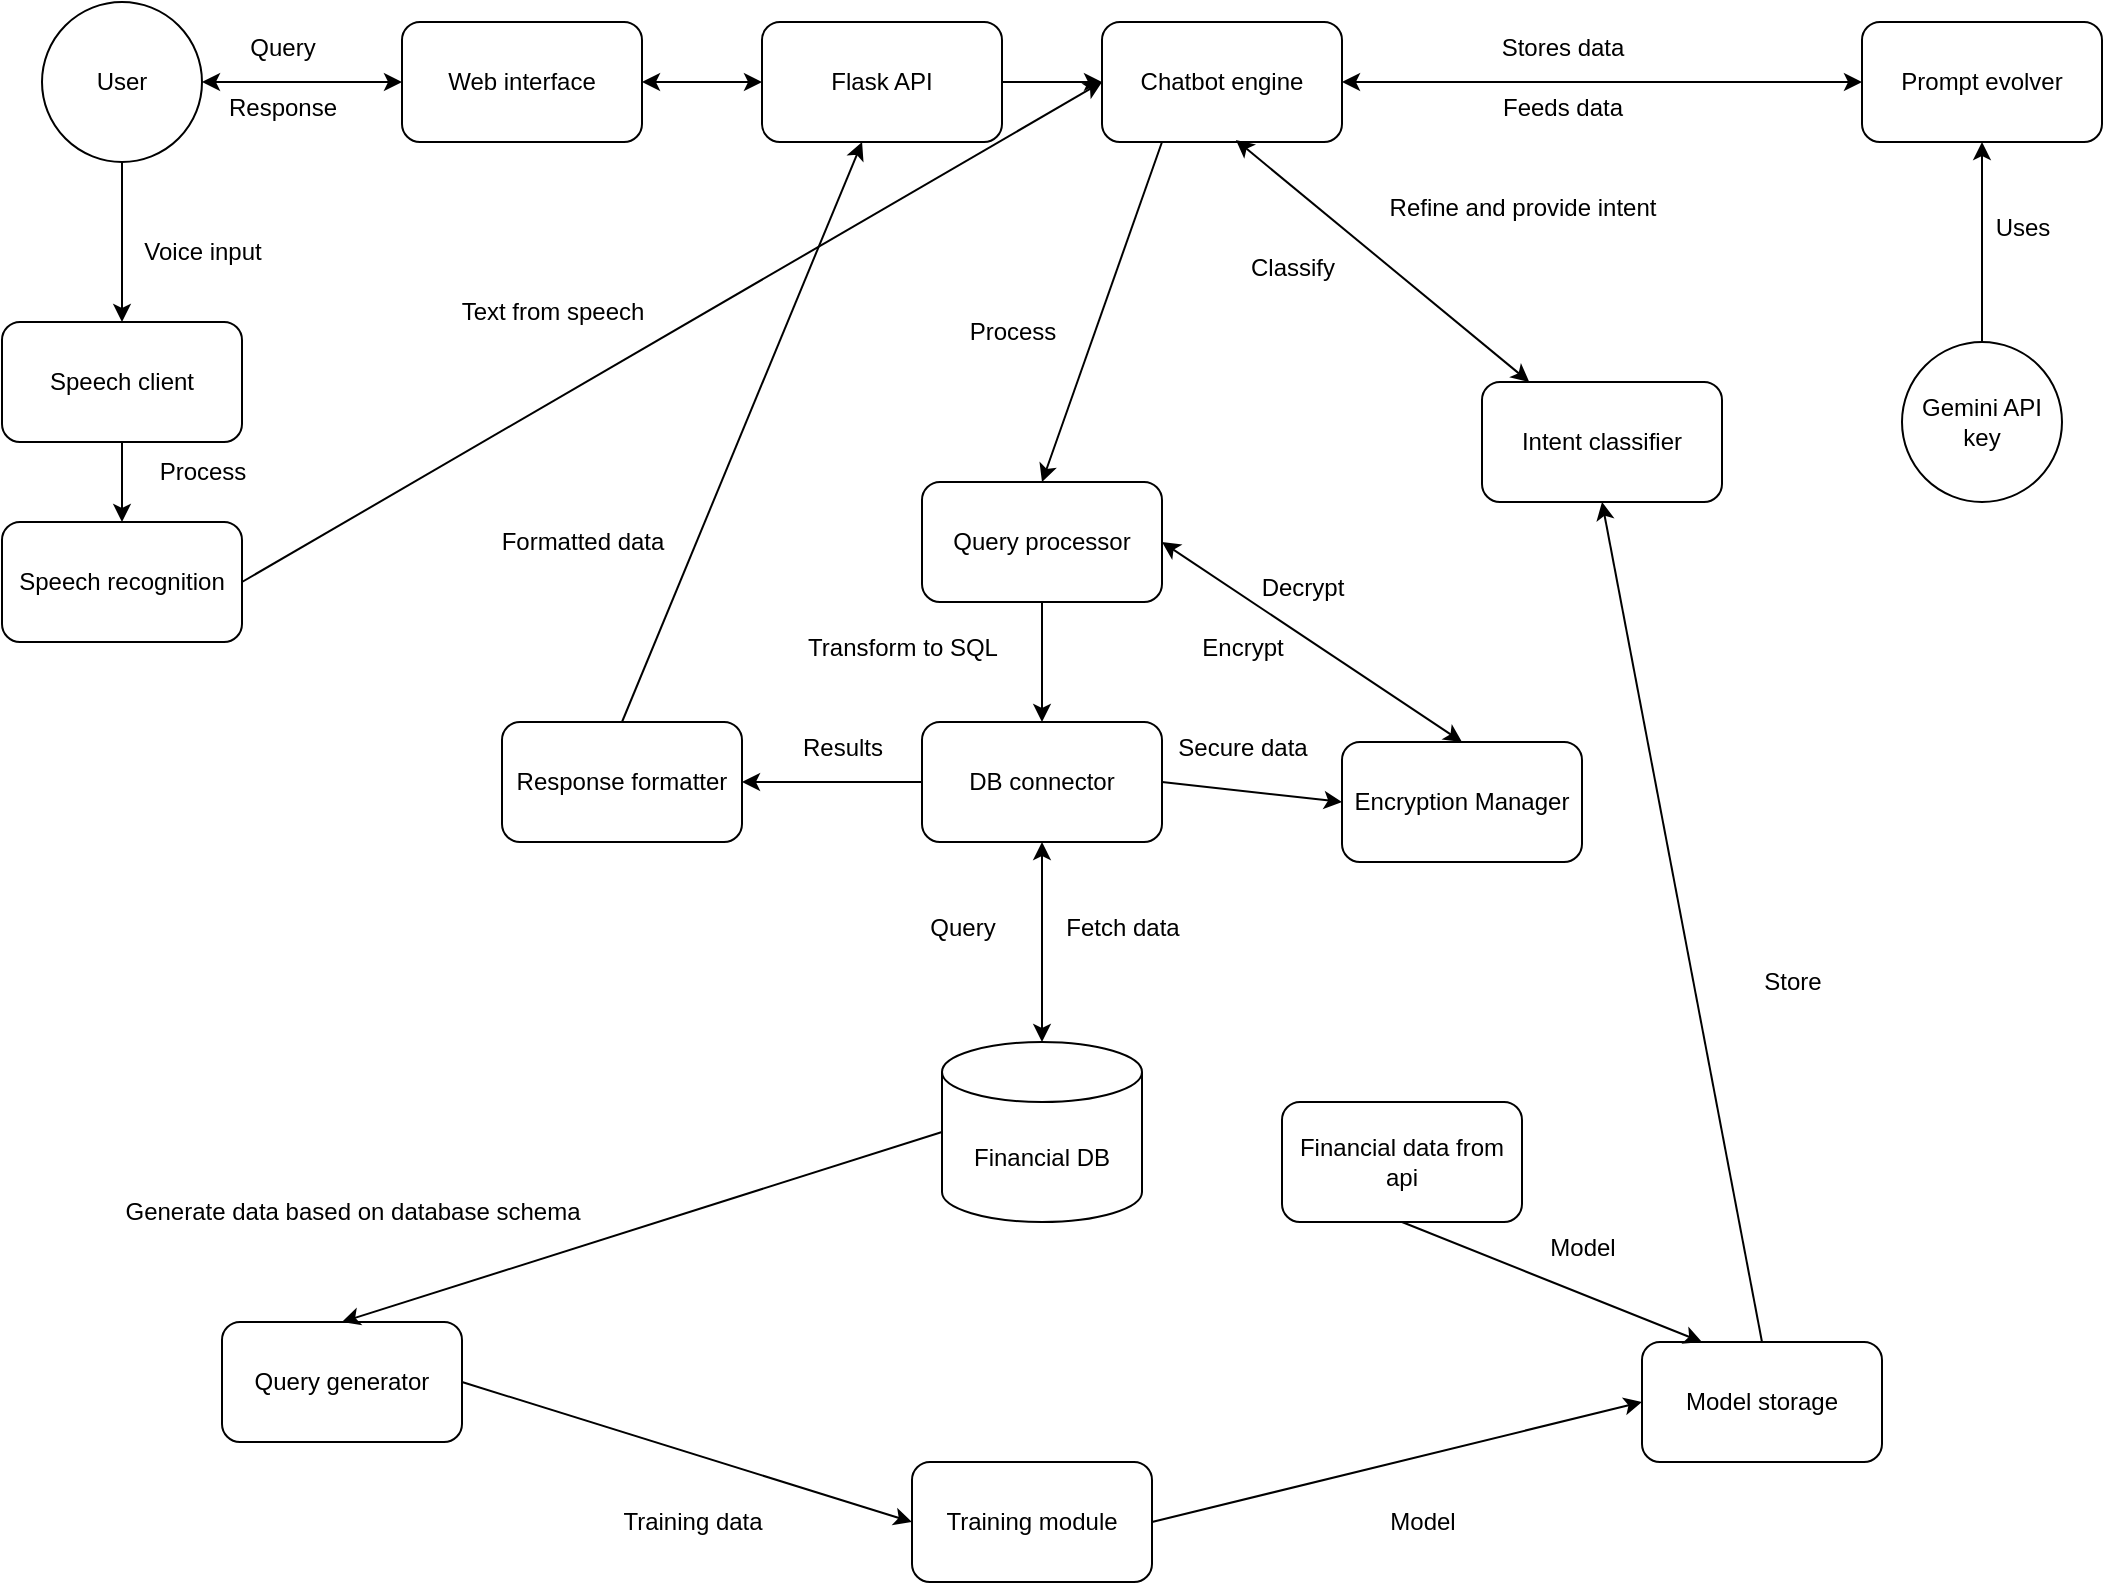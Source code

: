 <mxfile version="27.1.1">
  <diagram id="C5RBs43oDa-KdzZeNtuy" name="Page-1">
    <mxGraphModel dx="1427" dy="859" grid="1" gridSize="10" guides="1" tooltips="1" connect="1" arrows="1" fold="1" page="1" pageScale="1" pageWidth="827" pageHeight="1169" math="0" shadow="0">
      <root>
        <mxCell id="WIyWlLk6GJQsqaUBKTNV-0" />
        <mxCell id="WIyWlLk6GJQsqaUBKTNV-1" parent="WIyWlLk6GJQsqaUBKTNV-0" />
        <mxCell id="NXBp4iRCy4iQqrAf7jyp-0" value="User" style="ellipse;whiteSpace=wrap;html=1;aspect=fixed;" parent="WIyWlLk6GJQsqaUBKTNV-1" vertex="1">
          <mxGeometry x="80" y="80" width="80" height="80" as="geometry" />
        </mxCell>
        <mxCell id="NXBp4iRCy4iQqrAf7jyp-3" value="Web interface" style="rounded=1;whiteSpace=wrap;html=1;" parent="WIyWlLk6GJQsqaUBKTNV-1" vertex="1">
          <mxGeometry x="260" y="90" width="120" height="60" as="geometry" />
        </mxCell>
        <mxCell id="NXBp4iRCy4iQqrAf7jyp-4" value="" style="endArrow=classic;startArrow=classic;html=1;rounded=0;entryX=0;entryY=0.5;entryDx=0;entryDy=0;exitX=1;exitY=0.5;exitDx=0;exitDy=0;" parent="WIyWlLk6GJQsqaUBKTNV-1" source="NXBp4iRCy4iQqrAf7jyp-0" target="NXBp4iRCy4iQqrAf7jyp-3" edge="1">
          <mxGeometry width="50" height="50" relative="1" as="geometry">
            <mxPoint x="390" y="400" as="sourcePoint" />
            <mxPoint x="440" y="350" as="targetPoint" />
          </mxGeometry>
        </mxCell>
        <mxCell id="NXBp4iRCy4iQqrAf7jyp-5" value="Query" style="text;html=1;align=center;verticalAlign=middle;resizable=0;points=[];autosize=1;strokeColor=none;fillColor=none;" parent="WIyWlLk6GJQsqaUBKTNV-1" vertex="1">
          <mxGeometry x="170" y="88" width="60" height="30" as="geometry" />
        </mxCell>
        <mxCell id="NXBp4iRCy4iQqrAf7jyp-6" value="Response" style="text;html=1;align=center;verticalAlign=middle;resizable=0;points=[];autosize=1;strokeColor=none;fillColor=none;" parent="WIyWlLk6GJQsqaUBKTNV-1" vertex="1">
          <mxGeometry x="160" y="118" width="80" height="30" as="geometry" />
        </mxCell>
        <mxCell id="NXBp4iRCy4iQqrAf7jyp-7" value="Speech client" style="rounded=1;whiteSpace=wrap;html=1;" parent="WIyWlLk6GJQsqaUBKTNV-1" vertex="1">
          <mxGeometry x="60" y="240" width="120" height="60" as="geometry" />
        </mxCell>
        <mxCell id="NXBp4iRCy4iQqrAf7jyp-8" value="" style="endArrow=classic;html=1;rounded=0;entryX=0.5;entryY=0;entryDx=0;entryDy=0;exitX=0.5;exitY=1;exitDx=0;exitDy=0;" parent="WIyWlLk6GJQsqaUBKTNV-1" source="NXBp4iRCy4iQqrAf7jyp-0" target="NXBp4iRCy4iQqrAf7jyp-7" edge="1">
          <mxGeometry width="50" height="50" relative="1" as="geometry">
            <mxPoint x="390" y="400" as="sourcePoint" />
            <mxPoint x="440" y="350" as="targetPoint" />
          </mxGeometry>
        </mxCell>
        <mxCell id="NXBp4iRCy4iQqrAf7jyp-9" value="Voice input" style="text;html=1;align=center;verticalAlign=middle;resizable=0;points=[];autosize=1;strokeColor=none;fillColor=none;" parent="WIyWlLk6GJQsqaUBKTNV-1" vertex="1">
          <mxGeometry x="120" y="190" width="80" height="30" as="geometry" />
        </mxCell>
        <mxCell id="NXBp4iRCy4iQqrAf7jyp-10" value="Speech recognition" style="rounded=1;whiteSpace=wrap;html=1;" parent="WIyWlLk6GJQsqaUBKTNV-1" vertex="1">
          <mxGeometry x="60" y="340" width="120" height="60" as="geometry" />
        </mxCell>
        <mxCell id="NXBp4iRCy4iQqrAf7jyp-11" value="" style="endArrow=classic;html=1;rounded=0;exitX=0.5;exitY=1;exitDx=0;exitDy=0;entryX=0.5;entryY=0;entryDx=0;entryDy=0;" parent="WIyWlLk6GJQsqaUBKTNV-1" source="NXBp4iRCy4iQqrAf7jyp-7" target="NXBp4iRCy4iQqrAf7jyp-10" edge="1">
          <mxGeometry width="50" height="50" relative="1" as="geometry">
            <mxPoint x="390" y="400" as="sourcePoint" />
            <mxPoint x="440" y="350" as="targetPoint" />
          </mxGeometry>
        </mxCell>
        <mxCell id="NXBp4iRCy4iQqrAf7jyp-13" value="Process" style="text;html=1;align=center;verticalAlign=middle;resizable=0;points=[];autosize=1;strokeColor=none;fillColor=none;" parent="WIyWlLk6GJQsqaUBKTNV-1" vertex="1">
          <mxGeometry x="125" y="300" width="70" height="30" as="geometry" />
        </mxCell>
        <mxCell id="NXBp4iRCy4iQqrAf7jyp-14" value="Flask API" style="rounded=1;whiteSpace=wrap;html=1;" parent="WIyWlLk6GJQsqaUBKTNV-1" vertex="1">
          <mxGeometry x="440" y="90" width="120" height="60" as="geometry" />
        </mxCell>
        <mxCell id="NXBp4iRCy4iQqrAf7jyp-15" value="" style="endArrow=classic;startArrow=classic;html=1;rounded=0;entryX=0;entryY=0.5;entryDx=0;entryDy=0;exitX=1;exitY=0.5;exitDx=0;exitDy=0;" parent="WIyWlLk6GJQsqaUBKTNV-1" source="NXBp4iRCy4iQqrAf7jyp-3" target="NXBp4iRCy4iQqrAf7jyp-14" edge="1">
          <mxGeometry width="50" height="50" relative="1" as="geometry">
            <mxPoint x="390" y="400" as="sourcePoint" />
            <mxPoint x="440" y="350" as="targetPoint" />
          </mxGeometry>
        </mxCell>
        <mxCell id="NXBp4iRCy4iQqrAf7jyp-16" value="Chatbot engine" style="rounded=1;whiteSpace=wrap;html=1;" parent="WIyWlLk6GJQsqaUBKTNV-1" vertex="1">
          <mxGeometry x="610" y="90" width="120" height="60" as="geometry" />
        </mxCell>
        <mxCell id="NXBp4iRCy4iQqrAf7jyp-17" value="" style="endArrow=classic;html=1;rounded=0;entryX=0;entryY=0.5;entryDx=0;entryDy=0;exitX=1;exitY=0.5;exitDx=0;exitDy=0;" parent="WIyWlLk6GJQsqaUBKTNV-1" source="NXBp4iRCy4iQqrAf7jyp-14" target="NXBp4iRCy4iQqrAf7jyp-16" edge="1">
          <mxGeometry width="50" height="50" relative="1" as="geometry">
            <mxPoint x="390" y="400" as="sourcePoint" />
            <mxPoint x="440" y="350" as="targetPoint" />
          </mxGeometry>
        </mxCell>
        <mxCell id="NXBp4iRCy4iQqrAf7jyp-18" value="" style="endArrow=classic;html=1;rounded=0;entryX=0;entryY=0.5;entryDx=0;entryDy=0;exitX=1;exitY=0.5;exitDx=0;exitDy=0;" parent="WIyWlLk6GJQsqaUBKTNV-1" source="NXBp4iRCy4iQqrAf7jyp-10" target="NXBp4iRCy4iQqrAf7jyp-16" edge="1">
          <mxGeometry width="50" height="50" relative="1" as="geometry">
            <mxPoint x="390" y="400" as="sourcePoint" />
            <mxPoint x="440" y="350" as="targetPoint" />
          </mxGeometry>
        </mxCell>
        <mxCell id="NXBp4iRCy4iQqrAf7jyp-19" value="Intent classifier" style="rounded=1;whiteSpace=wrap;html=1;" parent="WIyWlLk6GJQsqaUBKTNV-1" vertex="1">
          <mxGeometry x="800" y="270" width="120" height="60" as="geometry" />
        </mxCell>
        <mxCell id="NXBp4iRCy4iQqrAf7jyp-22" value="" style="endArrow=classic;startArrow=classic;html=1;rounded=0;entryX=0.558;entryY=0.983;entryDx=0;entryDy=0;entryPerimeter=0;" parent="WIyWlLk6GJQsqaUBKTNV-1" source="NXBp4iRCy4iQqrAf7jyp-19" target="NXBp4iRCy4iQqrAf7jyp-16" edge="1">
          <mxGeometry width="50" height="50" relative="1" as="geometry">
            <mxPoint x="390" y="400" as="sourcePoint" />
            <mxPoint x="440" y="350" as="targetPoint" />
          </mxGeometry>
        </mxCell>
        <mxCell id="NXBp4iRCy4iQqrAf7jyp-23" value="Classify" style="text;html=1;align=center;verticalAlign=middle;resizable=0;points=[];autosize=1;strokeColor=none;fillColor=none;" parent="WIyWlLk6GJQsqaUBKTNV-1" vertex="1">
          <mxGeometry x="670" y="198" width="70" height="30" as="geometry" />
        </mxCell>
        <mxCell id="NXBp4iRCy4iQqrAf7jyp-25" value="Refine and provide intent" style="text;html=1;align=center;verticalAlign=middle;resizable=0;points=[];autosize=1;strokeColor=none;fillColor=none;" parent="WIyWlLk6GJQsqaUBKTNV-1" vertex="1">
          <mxGeometry x="740" y="168" width="160" height="30" as="geometry" />
        </mxCell>
        <mxCell id="NXBp4iRCy4iQqrAf7jyp-26" value="Query processor" style="rounded=1;whiteSpace=wrap;html=1;" parent="WIyWlLk6GJQsqaUBKTNV-1" vertex="1">
          <mxGeometry x="520" y="320" width="120" height="60" as="geometry" />
        </mxCell>
        <mxCell id="NXBp4iRCy4iQqrAf7jyp-27" value="" style="endArrow=classic;html=1;rounded=0;entryX=0.5;entryY=0;entryDx=0;entryDy=0;exitX=0.25;exitY=1;exitDx=0;exitDy=0;" parent="WIyWlLk6GJQsqaUBKTNV-1" source="NXBp4iRCy4iQqrAf7jyp-16" target="NXBp4iRCy4iQqrAf7jyp-26" edge="1">
          <mxGeometry width="50" height="50" relative="1" as="geometry">
            <mxPoint x="390" y="400" as="sourcePoint" />
            <mxPoint x="440" y="350" as="targetPoint" />
          </mxGeometry>
        </mxCell>
        <mxCell id="NXBp4iRCy4iQqrAf7jyp-28" value="Process" style="text;html=1;align=center;verticalAlign=middle;resizable=0;points=[];autosize=1;strokeColor=none;fillColor=none;" parent="WIyWlLk6GJQsqaUBKTNV-1" vertex="1">
          <mxGeometry x="530" y="230" width="70" height="30" as="geometry" />
        </mxCell>
        <mxCell id="NXBp4iRCy4iQqrAf7jyp-29" value="DB connector" style="rounded=1;whiteSpace=wrap;html=1;" parent="WIyWlLk6GJQsqaUBKTNV-1" vertex="1">
          <mxGeometry x="520" y="440" width="120" height="60" as="geometry" />
        </mxCell>
        <mxCell id="NXBp4iRCy4iQqrAf7jyp-30" value="" style="endArrow=classic;html=1;rounded=0;entryX=0.5;entryY=0;entryDx=0;entryDy=0;exitX=0.5;exitY=1;exitDx=0;exitDy=0;" parent="WIyWlLk6GJQsqaUBKTNV-1" source="NXBp4iRCy4iQqrAf7jyp-26" target="NXBp4iRCy4iQqrAf7jyp-29" edge="1">
          <mxGeometry width="50" height="50" relative="1" as="geometry">
            <mxPoint x="390" y="400" as="sourcePoint" />
            <mxPoint x="440" y="350" as="targetPoint" />
          </mxGeometry>
        </mxCell>
        <mxCell id="NXBp4iRCy4iQqrAf7jyp-31" value="Encryption Manager" style="rounded=1;whiteSpace=wrap;html=1;" parent="WIyWlLk6GJQsqaUBKTNV-1" vertex="1">
          <mxGeometry x="730" y="450" width="120" height="60" as="geometry" />
        </mxCell>
        <mxCell id="NXBp4iRCy4iQqrAf7jyp-33" value="Transform to SQL" style="text;html=1;align=center;verticalAlign=middle;resizable=0;points=[];autosize=1;strokeColor=none;fillColor=none;" parent="WIyWlLk6GJQsqaUBKTNV-1" vertex="1">
          <mxGeometry x="450" y="388" width="120" height="30" as="geometry" />
        </mxCell>
        <mxCell id="NXBp4iRCy4iQqrAf7jyp-34" value="Encrypt" style="text;html=1;align=center;verticalAlign=middle;resizable=0;points=[];autosize=1;strokeColor=none;fillColor=none;" parent="WIyWlLk6GJQsqaUBKTNV-1" vertex="1">
          <mxGeometry x="650" y="388" width="60" height="30" as="geometry" />
        </mxCell>
        <mxCell id="NXBp4iRCy4iQqrAf7jyp-35" value="" style="endArrow=classic;html=1;rounded=0;entryX=0;entryY=0.5;entryDx=0;entryDy=0;exitX=1;exitY=0.5;exitDx=0;exitDy=0;" parent="WIyWlLk6GJQsqaUBKTNV-1" source="NXBp4iRCy4iQqrAf7jyp-29" target="NXBp4iRCy4iQqrAf7jyp-31" edge="1">
          <mxGeometry width="50" height="50" relative="1" as="geometry">
            <mxPoint x="390" y="400" as="sourcePoint" />
            <mxPoint x="440" y="350" as="targetPoint" />
          </mxGeometry>
        </mxCell>
        <mxCell id="NXBp4iRCy4iQqrAf7jyp-36" value="Secure data" style="text;html=1;align=center;verticalAlign=middle;resizable=0;points=[];autosize=1;strokeColor=none;fillColor=none;" parent="WIyWlLk6GJQsqaUBKTNV-1" vertex="1">
          <mxGeometry x="635" y="438" width="90" height="30" as="geometry" />
        </mxCell>
        <mxCell id="NXBp4iRCy4iQqrAf7jyp-37" value="Financial DB" style="shape=cylinder3;whiteSpace=wrap;html=1;boundedLbl=1;backgroundOutline=1;size=15;" parent="WIyWlLk6GJQsqaUBKTNV-1" vertex="1">
          <mxGeometry x="530" y="600" width="100" height="90" as="geometry" />
        </mxCell>
        <mxCell id="NXBp4iRCy4iQqrAf7jyp-39" value="Query" style="text;html=1;align=center;verticalAlign=middle;resizable=0;points=[];autosize=1;strokeColor=none;fillColor=none;" parent="WIyWlLk6GJQsqaUBKTNV-1" vertex="1">
          <mxGeometry x="510" y="528" width="60" height="30" as="geometry" />
        </mxCell>
        <mxCell id="NXBp4iRCy4iQqrAf7jyp-40" value="Response formatter" style="rounded=1;whiteSpace=wrap;html=1;" parent="WIyWlLk6GJQsqaUBKTNV-1" vertex="1">
          <mxGeometry x="310" y="440" width="120" height="60" as="geometry" />
        </mxCell>
        <mxCell id="NXBp4iRCy4iQqrAf7jyp-41" value="" style="endArrow=classic;html=1;rounded=0;entryX=1;entryY=0.5;entryDx=0;entryDy=0;exitX=0;exitY=0.5;exitDx=0;exitDy=0;" parent="WIyWlLk6GJQsqaUBKTNV-1" source="NXBp4iRCy4iQqrAf7jyp-29" target="NXBp4iRCy4iQqrAf7jyp-40" edge="1">
          <mxGeometry width="50" height="50" relative="1" as="geometry">
            <mxPoint x="390" y="400" as="sourcePoint" />
            <mxPoint x="440" y="350" as="targetPoint" />
          </mxGeometry>
        </mxCell>
        <mxCell id="NXBp4iRCy4iQqrAf7jyp-42" value="Results" style="text;html=1;align=center;verticalAlign=middle;resizable=0;points=[];autosize=1;strokeColor=none;fillColor=none;" parent="WIyWlLk6GJQsqaUBKTNV-1" vertex="1">
          <mxGeometry x="450" y="438" width="60" height="30" as="geometry" />
        </mxCell>
        <mxCell id="NXBp4iRCy4iQqrAf7jyp-43" value="" style="endArrow=classic;startArrow=classic;html=1;rounded=0;entryX=0.5;entryY=0;entryDx=0;entryDy=0;entryPerimeter=0;exitX=0.5;exitY=1;exitDx=0;exitDy=0;" parent="WIyWlLk6GJQsqaUBKTNV-1" source="NXBp4iRCy4iQqrAf7jyp-29" target="NXBp4iRCy4iQqrAf7jyp-37" edge="1">
          <mxGeometry width="50" height="50" relative="1" as="geometry">
            <mxPoint x="390" y="400" as="sourcePoint" />
            <mxPoint x="440" y="350" as="targetPoint" />
          </mxGeometry>
        </mxCell>
        <mxCell id="NXBp4iRCy4iQqrAf7jyp-44" value="Fetch data" style="text;html=1;align=center;verticalAlign=middle;resizable=0;points=[];autosize=1;strokeColor=none;fillColor=none;" parent="WIyWlLk6GJQsqaUBKTNV-1" vertex="1">
          <mxGeometry x="580" y="528" width="80" height="30" as="geometry" />
        </mxCell>
        <mxCell id="NXBp4iRCy4iQqrAf7jyp-45" value="" style="endArrow=classic;html=1;rounded=0;entryX=0.417;entryY=1;entryDx=0;entryDy=0;entryPerimeter=0;exitX=0.5;exitY=0;exitDx=0;exitDy=0;" parent="WIyWlLk6GJQsqaUBKTNV-1" source="NXBp4iRCy4iQqrAf7jyp-40" target="NXBp4iRCy4iQqrAf7jyp-14" edge="1">
          <mxGeometry width="50" height="50" relative="1" as="geometry">
            <mxPoint x="390" y="400" as="sourcePoint" />
            <mxPoint x="440" y="350" as="targetPoint" />
          </mxGeometry>
        </mxCell>
        <mxCell id="NXBp4iRCy4iQqrAf7jyp-46" value="Formatted data" style="text;html=1;align=center;verticalAlign=middle;resizable=0;points=[];autosize=1;strokeColor=none;fillColor=none;" parent="WIyWlLk6GJQsqaUBKTNV-1" vertex="1">
          <mxGeometry x="300" y="335" width="100" height="30" as="geometry" />
        </mxCell>
        <mxCell id="NXBp4iRCy4iQqrAf7jyp-47" value="Text from speech" style="text;html=1;align=center;verticalAlign=middle;resizable=0;points=[];autosize=1;strokeColor=none;fillColor=none;" parent="WIyWlLk6GJQsqaUBKTNV-1" vertex="1">
          <mxGeometry x="280" y="220" width="110" height="30" as="geometry" />
        </mxCell>
        <mxCell id="NXBp4iRCy4iQqrAf7jyp-48" value="Query generator" style="rounded=1;whiteSpace=wrap;html=1;" parent="WIyWlLk6GJQsqaUBKTNV-1" vertex="1">
          <mxGeometry x="170" y="740" width="120" height="60" as="geometry" />
        </mxCell>
        <mxCell id="NXBp4iRCy4iQqrAf7jyp-49" value="Training module" style="rounded=1;whiteSpace=wrap;html=1;" parent="WIyWlLk6GJQsqaUBKTNV-1" vertex="1">
          <mxGeometry x="515" y="810" width="120" height="60" as="geometry" />
        </mxCell>
        <mxCell id="NXBp4iRCy4iQqrAf7jyp-50" value="Model storage" style="rounded=1;whiteSpace=wrap;html=1;" parent="WIyWlLk6GJQsqaUBKTNV-1" vertex="1">
          <mxGeometry x="880" y="750" width="120" height="60" as="geometry" />
        </mxCell>
        <mxCell id="NXBp4iRCy4iQqrAf7jyp-51" value="" style="endArrow=classic;html=1;rounded=0;entryX=0;entryY=0.5;entryDx=0;entryDy=0;exitX=1;exitY=0.5;exitDx=0;exitDy=0;" parent="WIyWlLk6GJQsqaUBKTNV-1" source="NXBp4iRCy4iQqrAf7jyp-49" target="NXBp4iRCy4iQqrAf7jyp-50" edge="1">
          <mxGeometry width="50" height="50" relative="1" as="geometry">
            <mxPoint x="390" y="700" as="sourcePoint" />
            <mxPoint x="440" y="650" as="targetPoint" />
          </mxGeometry>
        </mxCell>
        <mxCell id="NXBp4iRCy4iQqrAf7jyp-52" value="Model" style="text;html=1;align=center;verticalAlign=middle;resizable=0;points=[];autosize=1;strokeColor=none;fillColor=none;" parent="WIyWlLk6GJQsqaUBKTNV-1" vertex="1">
          <mxGeometry x="740" y="825" width="60" height="30" as="geometry" />
        </mxCell>
        <mxCell id="NXBp4iRCy4iQqrAf7jyp-53" value="" style="endArrow=classic;html=1;rounded=0;entryX=0;entryY=0.5;entryDx=0;entryDy=0;exitX=1;exitY=0.5;exitDx=0;exitDy=0;" parent="WIyWlLk6GJQsqaUBKTNV-1" source="NXBp4iRCy4iQqrAf7jyp-48" target="NXBp4iRCy4iQqrAf7jyp-49" edge="1">
          <mxGeometry width="50" height="50" relative="1" as="geometry">
            <mxPoint x="390" y="700" as="sourcePoint" />
            <mxPoint x="440" y="650" as="targetPoint" />
          </mxGeometry>
        </mxCell>
        <mxCell id="NXBp4iRCy4iQqrAf7jyp-54" value="Training data" style="text;html=1;align=center;verticalAlign=middle;resizable=0;points=[];autosize=1;strokeColor=none;fillColor=none;" parent="WIyWlLk6GJQsqaUBKTNV-1" vertex="1">
          <mxGeometry x="360" y="825" width="90" height="30" as="geometry" />
        </mxCell>
        <mxCell id="NXBp4iRCy4iQqrAf7jyp-55" value="" style="endArrow=classic;html=1;rounded=0;entryX=0.5;entryY=1;entryDx=0;entryDy=0;exitX=0.5;exitY=0;exitDx=0;exitDy=0;" parent="WIyWlLk6GJQsqaUBKTNV-1" source="NXBp4iRCy4iQqrAf7jyp-50" target="NXBp4iRCy4iQqrAf7jyp-19" edge="1">
          <mxGeometry width="50" height="50" relative="1" as="geometry">
            <mxPoint x="390" y="600" as="sourcePoint" />
            <mxPoint x="440" y="550" as="targetPoint" />
          </mxGeometry>
        </mxCell>
        <mxCell id="NXBp4iRCy4iQqrAf7jyp-56" value="" style="endArrow=classic;html=1;rounded=0;exitX=0;exitY=0.5;exitDx=0;exitDy=0;exitPerimeter=0;entryX=0.5;entryY=0;entryDx=0;entryDy=0;" parent="WIyWlLk6GJQsqaUBKTNV-1" source="NXBp4iRCy4iQqrAf7jyp-37" target="NXBp4iRCy4iQqrAf7jyp-48" edge="1">
          <mxGeometry width="50" height="50" relative="1" as="geometry">
            <mxPoint x="490" y="600" as="sourcePoint" />
            <mxPoint x="540" y="550" as="targetPoint" />
          </mxGeometry>
        </mxCell>
        <mxCell id="NXBp4iRCy4iQqrAf7jyp-57" value="Generate data based on database schema" style="text;html=1;align=center;verticalAlign=middle;resizable=0;points=[];autosize=1;strokeColor=none;fillColor=none;" parent="WIyWlLk6GJQsqaUBKTNV-1" vertex="1">
          <mxGeometry x="110" y="670" width="250" height="30" as="geometry" />
        </mxCell>
        <mxCell id="NXBp4iRCy4iQqrAf7jyp-58" value="Store" style="text;html=1;align=center;verticalAlign=middle;resizable=0;points=[];autosize=1;strokeColor=none;fillColor=none;" parent="WIyWlLk6GJQsqaUBKTNV-1" vertex="1">
          <mxGeometry x="930" y="555" width="50" height="30" as="geometry" />
        </mxCell>
        <mxCell id="b39EPsNf61UxOGvkXsQe-0" value="Financial data from api" style="rounded=1;whiteSpace=wrap;html=1;" parent="WIyWlLk6GJQsqaUBKTNV-1" vertex="1">
          <mxGeometry x="700" y="630" width="120" height="60" as="geometry" />
        </mxCell>
        <mxCell id="b39EPsNf61UxOGvkXsQe-4" value="" style="endArrow=classic;html=1;rounded=0;entryX=0.25;entryY=0;entryDx=0;entryDy=0;exitX=0.5;exitY=1;exitDx=0;exitDy=0;" parent="WIyWlLk6GJQsqaUBKTNV-1" source="b39EPsNf61UxOGvkXsQe-0" target="NXBp4iRCy4iQqrAf7jyp-50" edge="1">
          <mxGeometry width="50" height="50" relative="1" as="geometry">
            <mxPoint x="600" y="600" as="sourcePoint" />
            <mxPoint x="650" y="550" as="targetPoint" />
          </mxGeometry>
        </mxCell>
        <mxCell id="b39EPsNf61UxOGvkXsQe-6" value="Model" style="text;html=1;align=center;verticalAlign=middle;resizable=0;points=[];autosize=1;strokeColor=none;fillColor=none;" parent="WIyWlLk6GJQsqaUBKTNV-1" vertex="1">
          <mxGeometry x="820" y="688" width="60" height="30" as="geometry" />
        </mxCell>
        <mxCell id="gXjlg_aspSE3dJ917U74-0" value="Prompt evolver" style="rounded=1;whiteSpace=wrap;html=1;" parent="WIyWlLk6GJQsqaUBKTNV-1" vertex="1">
          <mxGeometry x="990" y="90" width="120" height="60" as="geometry" />
        </mxCell>
        <mxCell id="gXjlg_aspSE3dJ917U74-1" value="" style="endArrow=classic;startArrow=classic;html=1;rounded=0;entryX=0;entryY=0.5;entryDx=0;entryDy=0;exitX=1;exitY=0.5;exitDx=0;exitDy=0;" parent="WIyWlLk6GJQsqaUBKTNV-1" source="NXBp4iRCy4iQqrAf7jyp-16" target="gXjlg_aspSE3dJ917U74-0" edge="1">
          <mxGeometry width="50" height="50" relative="1" as="geometry">
            <mxPoint x="410" y="650" as="sourcePoint" />
            <mxPoint x="460" y="600" as="targetPoint" />
          </mxGeometry>
        </mxCell>
        <mxCell id="gXjlg_aspSE3dJ917U74-2" value="Stores data" style="text;html=1;align=center;verticalAlign=middle;resizable=0;points=[];autosize=1;strokeColor=none;fillColor=none;" parent="WIyWlLk6GJQsqaUBKTNV-1" vertex="1">
          <mxGeometry x="800" y="88" width="80" height="30" as="geometry" />
        </mxCell>
        <mxCell id="gXjlg_aspSE3dJ917U74-3" value="Feeds data" style="text;html=1;align=center;verticalAlign=middle;resizable=0;points=[];autosize=1;strokeColor=none;fillColor=none;" parent="WIyWlLk6GJQsqaUBKTNV-1" vertex="1">
          <mxGeometry x="800" y="118" width="80" height="30" as="geometry" />
        </mxCell>
        <mxCell id="gXjlg_aspSE3dJ917U74-4" value="Gemini API key" style="ellipse;whiteSpace=wrap;html=1;aspect=fixed;" parent="WIyWlLk6GJQsqaUBKTNV-1" vertex="1">
          <mxGeometry x="1010" y="250" width="80" height="80" as="geometry" />
        </mxCell>
        <mxCell id="gXjlg_aspSE3dJ917U74-5" value="" style="endArrow=classic;html=1;rounded=0;entryX=0.5;entryY=1;entryDx=0;entryDy=0;exitX=0.5;exitY=0;exitDx=0;exitDy=0;" parent="WIyWlLk6GJQsqaUBKTNV-1" source="gXjlg_aspSE3dJ917U74-4" target="gXjlg_aspSE3dJ917U74-0" edge="1">
          <mxGeometry width="50" height="50" relative="1" as="geometry">
            <mxPoint x="410" y="360" as="sourcePoint" />
            <mxPoint x="460" y="310" as="targetPoint" />
          </mxGeometry>
        </mxCell>
        <mxCell id="gXjlg_aspSE3dJ917U74-6" value="Uses" style="text;html=1;align=center;verticalAlign=middle;resizable=0;points=[];autosize=1;strokeColor=none;fillColor=none;" parent="WIyWlLk6GJQsqaUBKTNV-1" vertex="1">
          <mxGeometry x="1045" y="178" width="50" height="30" as="geometry" />
        </mxCell>
        <mxCell id="u1ijZIYbkEzVC6zGU3mZ-0" value="" style="endArrow=classic;startArrow=classic;html=1;rounded=0;entryX=0.5;entryY=0;entryDx=0;entryDy=0;exitX=1;exitY=0.5;exitDx=0;exitDy=0;" edge="1" parent="WIyWlLk6GJQsqaUBKTNV-1" source="NXBp4iRCy4iQqrAf7jyp-26" target="NXBp4iRCy4iQqrAf7jyp-31">
          <mxGeometry width="50" height="50" relative="1" as="geometry">
            <mxPoint x="590" y="500" as="sourcePoint" />
            <mxPoint x="640" y="450" as="targetPoint" />
          </mxGeometry>
        </mxCell>
        <mxCell id="u1ijZIYbkEzVC6zGU3mZ-1" value="Decrypt" style="text;html=1;align=center;verticalAlign=middle;resizable=0;points=[];autosize=1;strokeColor=none;fillColor=none;" vertex="1" parent="WIyWlLk6GJQsqaUBKTNV-1">
          <mxGeometry x="680" y="358" width="60" height="30" as="geometry" />
        </mxCell>
      </root>
    </mxGraphModel>
  </diagram>
</mxfile>

